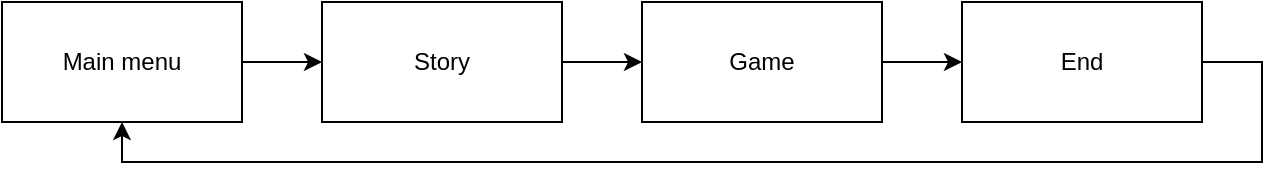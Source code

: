 <mxfile version="24.3.0" type="device">
  <diagram name="Stránka-1" id="1xk6o2MwFimywiSts_B-">
    <mxGraphModel dx="1034" dy="446" grid="1" gridSize="10" guides="1" tooltips="1" connect="1" arrows="1" fold="1" page="1" pageScale="1" pageWidth="850" pageHeight="1100" math="0" shadow="0">
      <root>
        <mxCell id="0" />
        <mxCell id="1" parent="0" />
        <mxCell id="xbZASN_CxZdcEYt_lAme-5" style="edgeStyle=orthogonalEdgeStyle;rounded=0;orthogonalLoop=1;jettySize=auto;html=1;entryX=0;entryY=0.5;entryDx=0;entryDy=0;" edge="1" parent="1" source="xbZASN_CxZdcEYt_lAme-1" target="xbZASN_CxZdcEYt_lAme-2">
          <mxGeometry relative="1" as="geometry" />
        </mxCell>
        <mxCell id="xbZASN_CxZdcEYt_lAme-1" value="Main menu" style="rounded=0;whiteSpace=wrap;html=1;" vertex="1" parent="1">
          <mxGeometry x="110" y="120" width="120" height="60" as="geometry" />
        </mxCell>
        <mxCell id="xbZASN_CxZdcEYt_lAme-6" style="edgeStyle=orthogonalEdgeStyle;rounded=0;orthogonalLoop=1;jettySize=auto;html=1;entryX=0;entryY=0.5;entryDx=0;entryDy=0;" edge="1" parent="1" source="xbZASN_CxZdcEYt_lAme-2" target="xbZASN_CxZdcEYt_lAme-3">
          <mxGeometry relative="1" as="geometry" />
        </mxCell>
        <mxCell id="xbZASN_CxZdcEYt_lAme-2" value="Story" style="rounded=0;whiteSpace=wrap;html=1;" vertex="1" parent="1">
          <mxGeometry x="270" y="120" width="120" height="60" as="geometry" />
        </mxCell>
        <mxCell id="xbZASN_CxZdcEYt_lAme-7" style="edgeStyle=orthogonalEdgeStyle;rounded=0;orthogonalLoop=1;jettySize=auto;html=1;entryX=0;entryY=0.5;entryDx=0;entryDy=0;" edge="1" parent="1" source="xbZASN_CxZdcEYt_lAme-3" target="xbZASN_CxZdcEYt_lAme-4">
          <mxGeometry relative="1" as="geometry" />
        </mxCell>
        <mxCell id="xbZASN_CxZdcEYt_lAme-3" value="Game" style="rounded=0;whiteSpace=wrap;html=1;" vertex="1" parent="1">
          <mxGeometry x="430" y="120" width="120" height="60" as="geometry" />
        </mxCell>
        <mxCell id="xbZASN_CxZdcEYt_lAme-8" style="edgeStyle=orthogonalEdgeStyle;rounded=0;orthogonalLoop=1;jettySize=auto;html=1;entryX=0.5;entryY=1;entryDx=0;entryDy=0;" edge="1" parent="1" source="xbZASN_CxZdcEYt_lAme-4" target="xbZASN_CxZdcEYt_lAme-1">
          <mxGeometry relative="1" as="geometry">
            <Array as="points">
              <mxPoint x="740" y="150" />
              <mxPoint x="740" y="200" />
              <mxPoint x="170" y="200" />
            </Array>
          </mxGeometry>
        </mxCell>
        <mxCell id="xbZASN_CxZdcEYt_lAme-4" value="End" style="rounded=0;whiteSpace=wrap;html=1;" vertex="1" parent="1">
          <mxGeometry x="590" y="120" width="120" height="60" as="geometry" />
        </mxCell>
      </root>
    </mxGraphModel>
  </diagram>
</mxfile>

